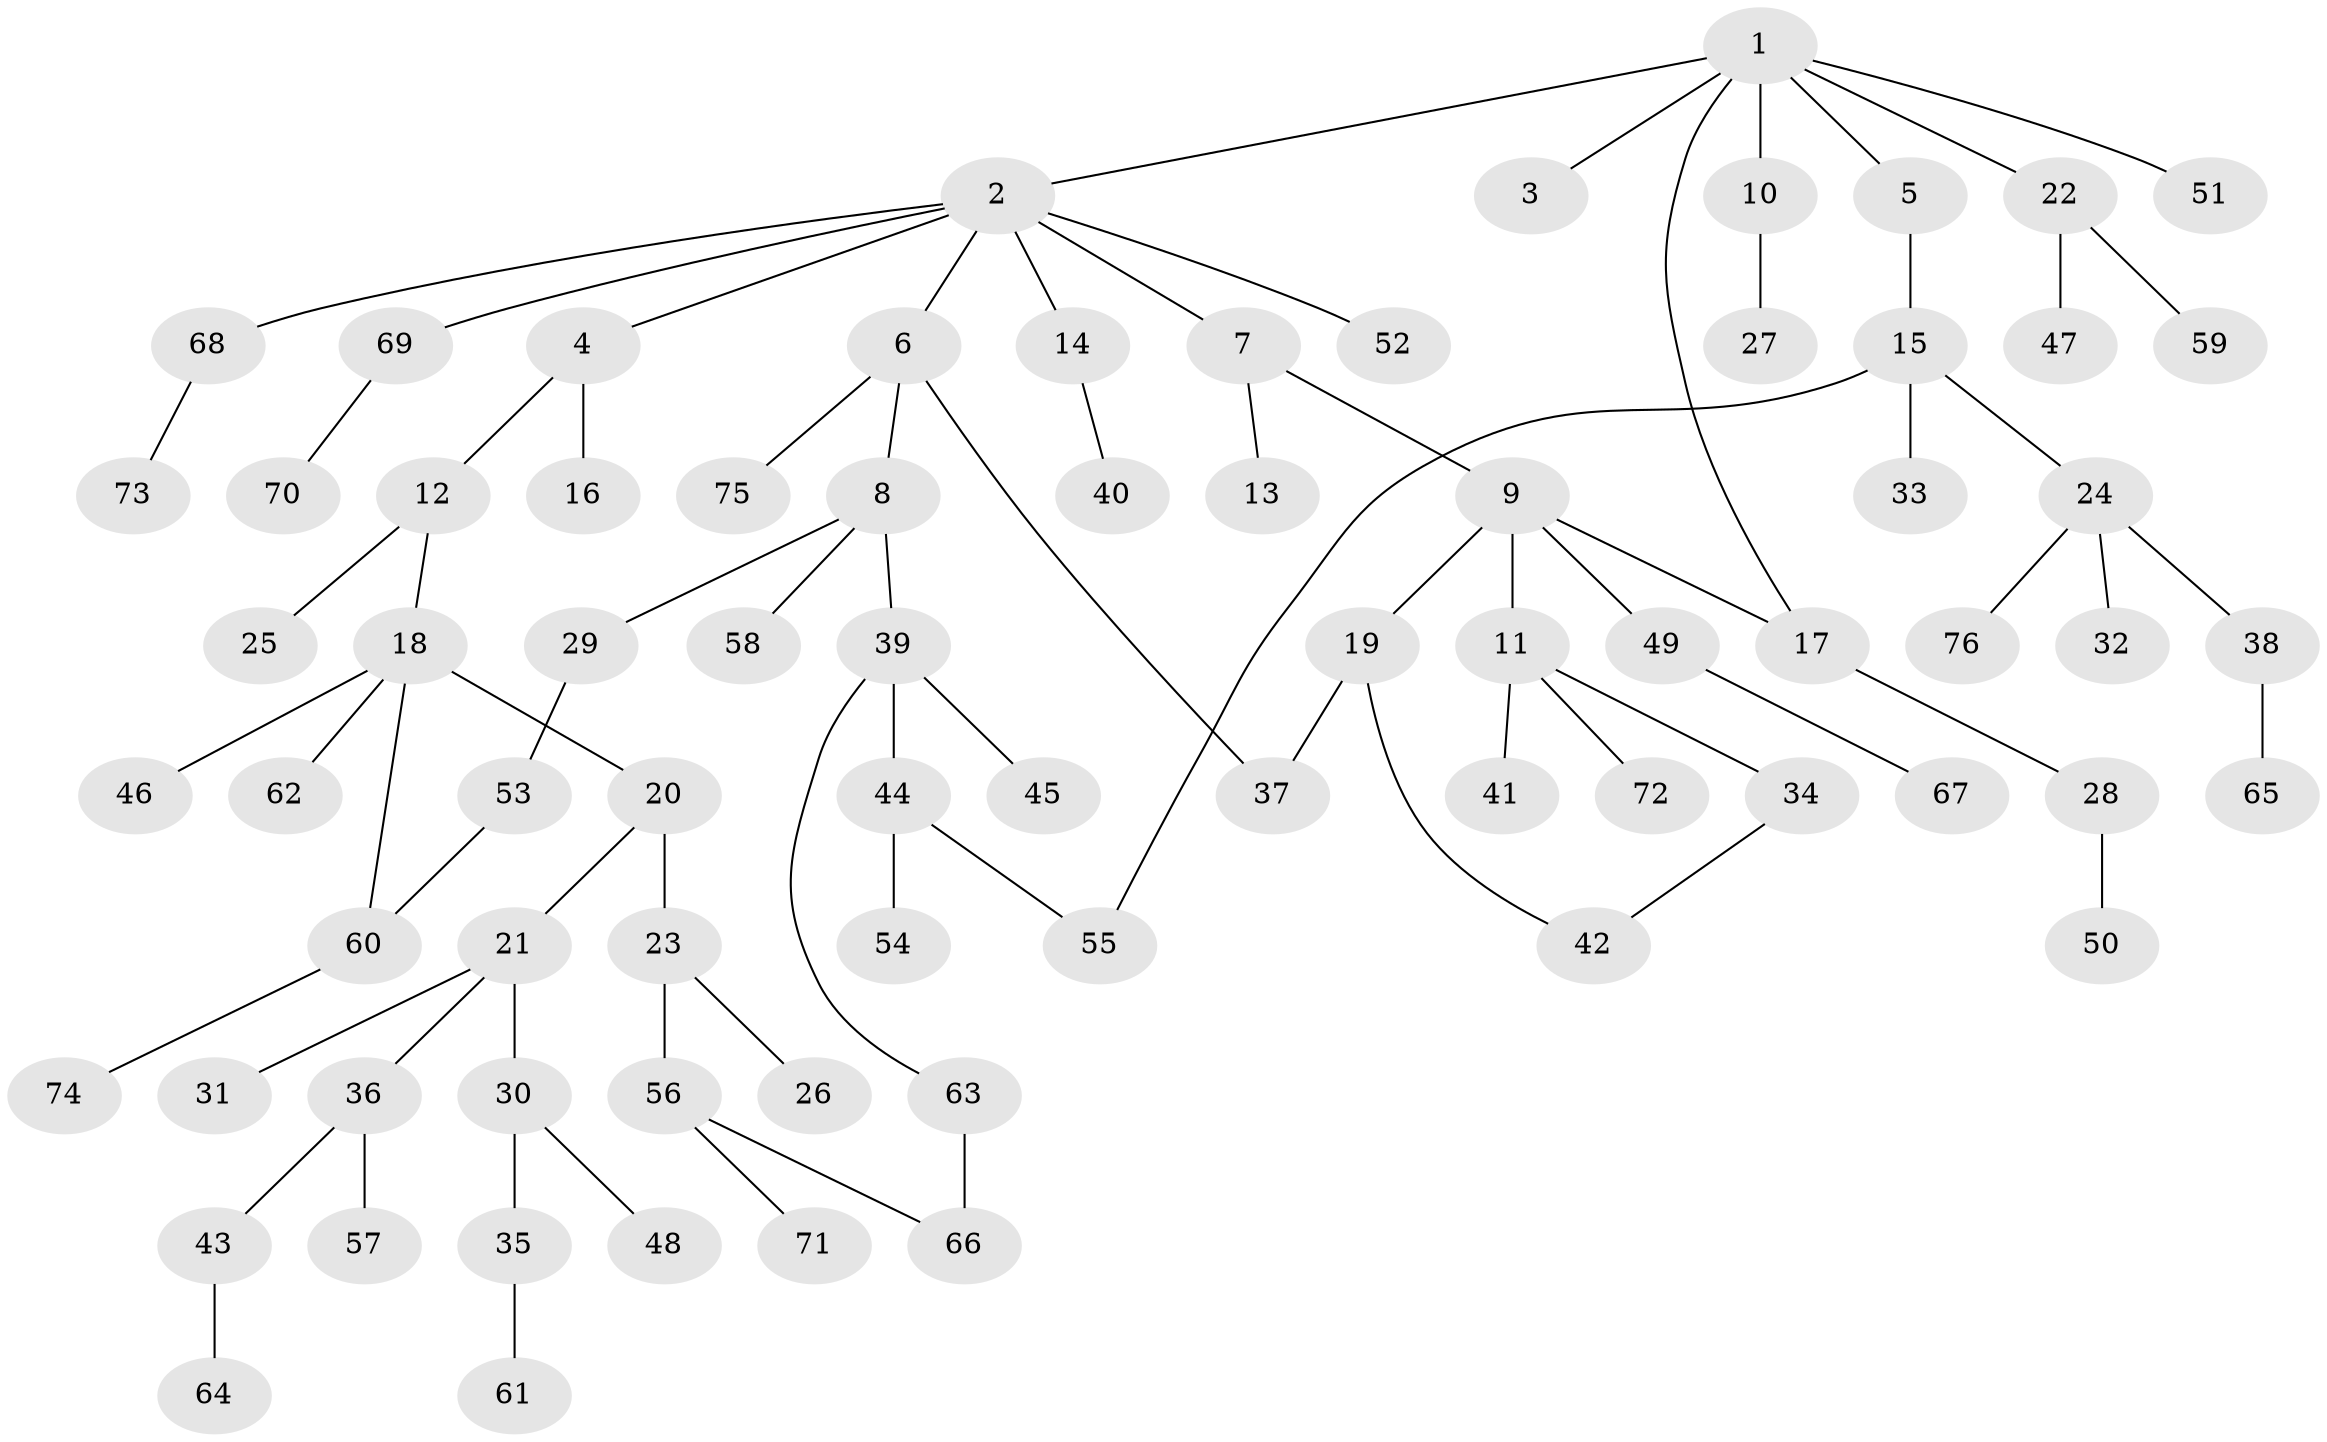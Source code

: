 // Generated by graph-tools (version 1.1) at 2025/10/02/27/25 16:10:54]
// undirected, 76 vertices, 81 edges
graph export_dot {
graph [start="1"]
  node [color=gray90,style=filled];
  1;
  2;
  3;
  4;
  5;
  6;
  7;
  8;
  9;
  10;
  11;
  12;
  13;
  14;
  15;
  16;
  17;
  18;
  19;
  20;
  21;
  22;
  23;
  24;
  25;
  26;
  27;
  28;
  29;
  30;
  31;
  32;
  33;
  34;
  35;
  36;
  37;
  38;
  39;
  40;
  41;
  42;
  43;
  44;
  45;
  46;
  47;
  48;
  49;
  50;
  51;
  52;
  53;
  54;
  55;
  56;
  57;
  58;
  59;
  60;
  61;
  62;
  63;
  64;
  65;
  66;
  67;
  68;
  69;
  70;
  71;
  72;
  73;
  74;
  75;
  76;
  1 -- 2;
  1 -- 3;
  1 -- 5;
  1 -- 10;
  1 -- 22;
  1 -- 51;
  1 -- 17;
  2 -- 4;
  2 -- 6;
  2 -- 7;
  2 -- 14;
  2 -- 52;
  2 -- 68;
  2 -- 69;
  4 -- 12;
  4 -- 16;
  5 -- 15;
  6 -- 8;
  6 -- 75;
  6 -- 37;
  7 -- 9;
  7 -- 13;
  8 -- 29;
  8 -- 39;
  8 -- 58;
  9 -- 11;
  9 -- 17;
  9 -- 19;
  9 -- 49;
  10 -- 27;
  11 -- 34;
  11 -- 41;
  11 -- 72;
  12 -- 18;
  12 -- 25;
  14 -- 40;
  15 -- 24;
  15 -- 33;
  15 -- 55;
  17 -- 28;
  18 -- 20;
  18 -- 46;
  18 -- 60;
  18 -- 62;
  19 -- 37;
  19 -- 42;
  20 -- 21;
  20 -- 23;
  21 -- 30;
  21 -- 31;
  21 -- 36;
  22 -- 47;
  22 -- 59;
  23 -- 26;
  23 -- 56;
  24 -- 32;
  24 -- 38;
  24 -- 76;
  28 -- 50;
  29 -- 53;
  30 -- 35;
  30 -- 48;
  34 -- 42;
  35 -- 61;
  36 -- 43;
  36 -- 57;
  38 -- 65;
  39 -- 44;
  39 -- 45;
  39 -- 63;
  43 -- 64;
  44 -- 54;
  44 -- 55;
  49 -- 67;
  53 -- 60;
  56 -- 71;
  56 -- 66;
  60 -- 74;
  63 -- 66;
  68 -- 73;
  69 -- 70;
}

